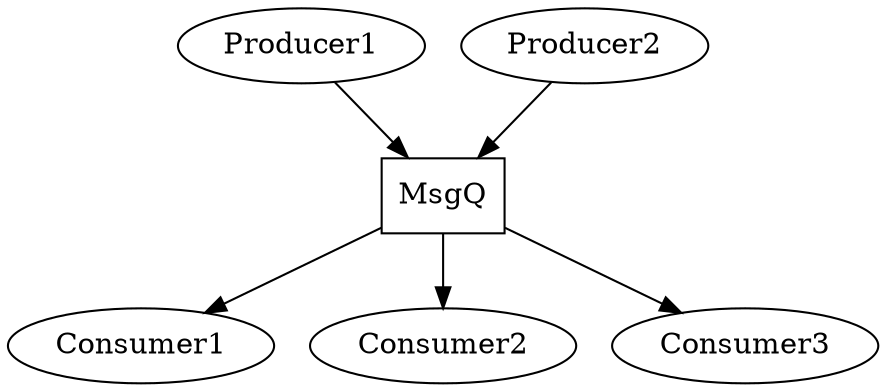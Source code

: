 digraph G 
{
node [shape=box]; MsgQ; 
node [shape=ellipse]; Producer1; Producer2; Consumer1; Consumer2; Consumer3;

Producer1 -> MsgQ;
Producer2 -> MsgQ;
MsgQ -> Consumer1;
MsgQ -> Consumer2;
MsgQ -> Consumer3;
}
